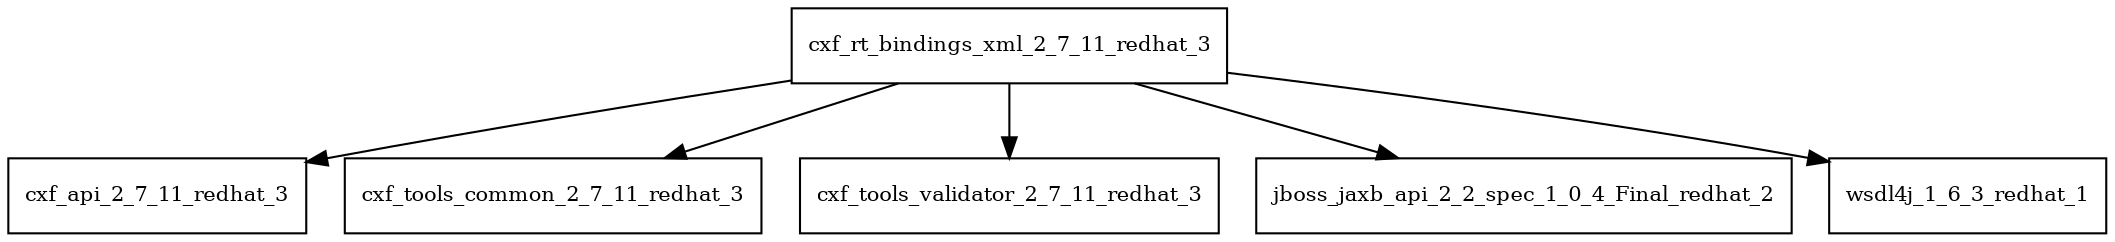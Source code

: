 digraph cxf_rt_bindings_xml_2_7_11_redhat_3_dependencies {
  node [shape = box, fontsize=10.0];
  cxf_rt_bindings_xml_2_7_11_redhat_3 -> cxf_api_2_7_11_redhat_3;
  cxf_rt_bindings_xml_2_7_11_redhat_3 -> cxf_tools_common_2_7_11_redhat_3;
  cxf_rt_bindings_xml_2_7_11_redhat_3 -> cxf_tools_validator_2_7_11_redhat_3;
  cxf_rt_bindings_xml_2_7_11_redhat_3 -> jboss_jaxb_api_2_2_spec_1_0_4_Final_redhat_2;
  cxf_rt_bindings_xml_2_7_11_redhat_3 -> wsdl4j_1_6_3_redhat_1;
}
